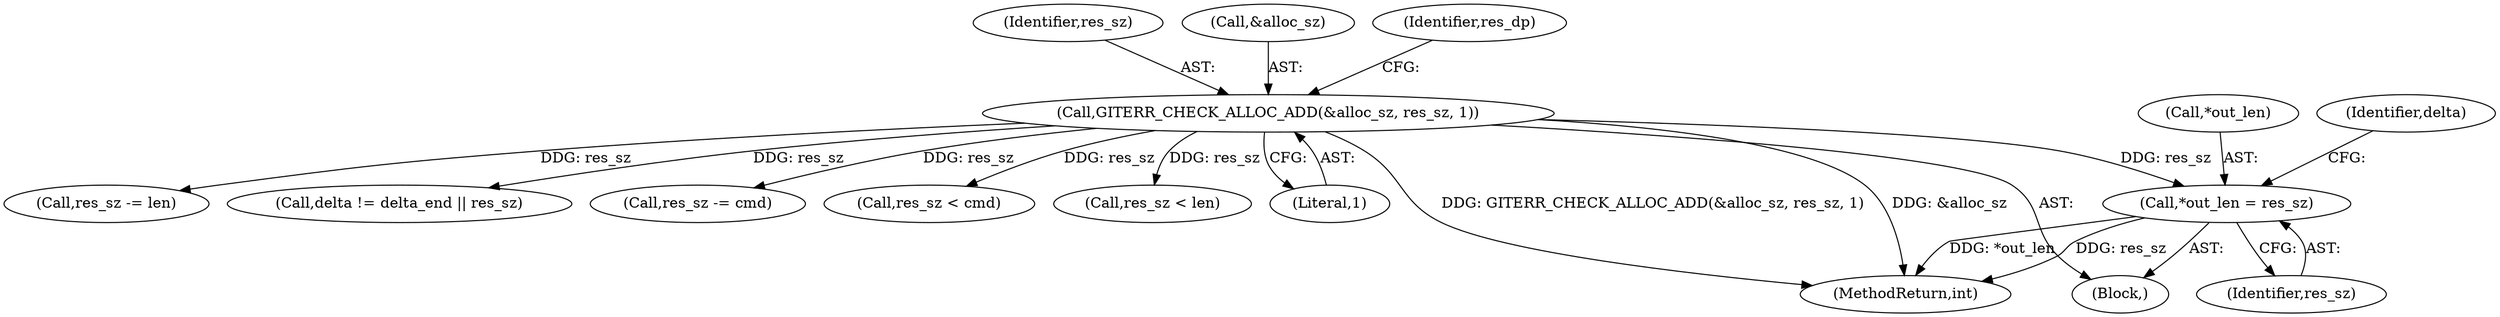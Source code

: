 digraph "0_libgit2_3f461902dc1072acb8b7607ee65d0a0458ffac2a@pointer" {
"1000186" [label="(Call,*out_len = res_sz)"];
"1000166" [label="(Call,GITERR_CHECK_ALLOC_ADD(&alloc_sz, res_sz, 1))"];
"1000170" [label="(Literal,1)"];
"1000166" [label="(Call,GITERR_CHECK_ALLOC_ADD(&alloc_sz, res_sz, 1))"];
"1000169" [label="(Identifier,res_sz)"];
"1000313" [label="(Call,res_sz -= len)"];
"1000186" [label="(Call,*out_len = res_sz)"];
"1000187" [label="(Call,*out_len)"];
"1000348" [label="(Call,delta != delta_end || res_sz)"];
"1000341" [label="(Call,res_sz -= cmd)"];
"1000327" [label="(Call,res_sz < cmd)"];
"1000189" [label="(Identifier,res_sz)"];
"1000374" [label="(MethodReturn,int)"];
"1000167" [label="(Call,&alloc_sz)"];
"1000111" [label="(Block,)"];
"1000192" [label="(Identifier,delta)"];
"1000300" [label="(Call,res_sz < len)"];
"1000172" [label="(Identifier,res_dp)"];
"1000186" -> "1000111"  [label="AST: "];
"1000186" -> "1000189"  [label="CFG: "];
"1000187" -> "1000186"  [label="AST: "];
"1000189" -> "1000186"  [label="AST: "];
"1000192" -> "1000186"  [label="CFG: "];
"1000186" -> "1000374"  [label="DDG: *out_len"];
"1000186" -> "1000374"  [label="DDG: res_sz"];
"1000166" -> "1000186"  [label="DDG: res_sz"];
"1000166" -> "1000111"  [label="AST: "];
"1000166" -> "1000170"  [label="CFG: "];
"1000167" -> "1000166"  [label="AST: "];
"1000169" -> "1000166"  [label="AST: "];
"1000170" -> "1000166"  [label="AST: "];
"1000172" -> "1000166"  [label="CFG: "];
"1000166" -> "1000374"  [label="DDG: GITERR_CHECK_ALLOC_ADD(&alloc_sz, res_sz, 1)"];
"1000166" -> "1000374"  [label="DDG: &alloc_sz"];
"1000166" -> "1000300"  [label="DDG: res_sz"];
"1000166" -> "1000313"  [label="DDG: res_sz"];
"1000166" -> "1000327"  [label="DDG: res_sz"];
"1000166" -> "1000341"  [label="DDG: res_sz"];
"1000166" -> "1000348"  [label="DDG: res_sz"];
}
